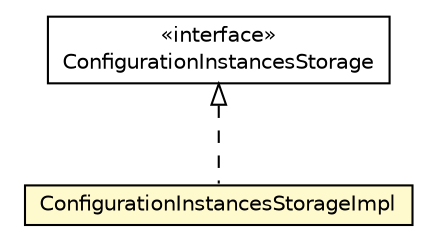 #!/usr/local/bin/dot
#
# Class diagram 
# Generated by UMLGraph version R5_6-24-gf6e263 (http://www.umlgraph.org/)
#

digraph G {
	edge [fontname="Helvetica",fontsize=10,labelfontname="Helvetica",labelfontsize=10];
	node [fontname="Helvetica",fontsize=10,shape=plaintext];
	nodesep=0.25;
	ranksep=0.5;
	// org.universAAL.tools.ucc.configuration.storage.ConfigurationInstancesStorageImpl
	c43092 [label=<<table title="org.universAAL.tools.ucc.configuration.storage.ConfigurationInstancesStorageImpl" border="0" cellborder="1" cellspacing="0" cellpadding="2" port="p" bgcolor="lemonChiffon" href="./ConfigurationInstancesStorageImpl.html">
		<tr><td><table border="0" cellspacing="0" cellpadding="1">
<tr><td align="center" balign="center"> ConfigurationInstancesStorageImpl </td></tr>
		</table></td></tr>
		</table>>, URL="./ConfigurationInstancesStorageImpl.html", fontname="Helvetica", fontcolor="black", fontsize=10.0];
	// org.universAAL.tools.ucc.configuration.storage.interfaces.ConfigurationInstancesStorage
	c43095 [label=<<table title="org.universAAL.tools.ucc.configuration.storage.interfaces.ConfigurationInstancesStorage" border="0" cellborder="1" cellspacing="0" cellpadding="2" port="p" href="./interfaces/ConfigurationInstancesStorage.html">
		<tr><td><table border="0" cellspacing="0" cellpadding="1">
<tr><td align="center" balign="center"> &#171;interface&#187; </td></tr>
<tr><td align="center" balign="center"> ConfigurationInstancesStorage </td></tr>
		</table></td></tr>
		</table>>, URL="./interfaces/ConfigurationInstancesStorage.html", fontname="Helvetica", fontcolor="black", fontsize=10.0];
	//org.universAAL.tools.ucc.configuration.storage.ConfigurationInstancesStorageImpl implements org.universAAL.tools.ucc.configuration.storage.interfaces.ConfigurationInstancesStorage
	c43095:p -> c43092:p [dir=back,arrowtail=empty,style=dashed];
}

